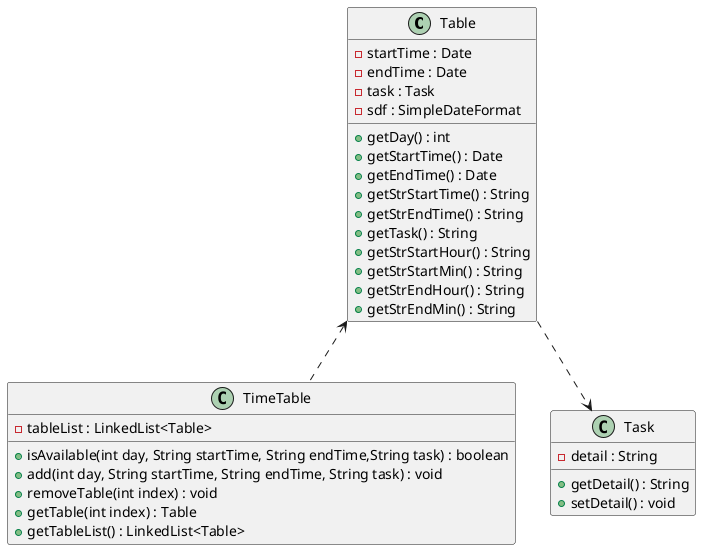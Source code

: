 @startuml
'https://plantuml.com/class-diagram

Table <.. TimeTable
Table ..> Task

class Table{
- startTime : Date
- endTime : Date
- task : Task
- sdf : SimpleDateFormat
+ getDay() : int
+ getStartTime() : Date
+ getEndTime() : Date
+ getStrStartTime() : String
+ getStrEndTime() : String
+ getTask() : String
+ getStrStartHour() : String
+ getStrStartMin() : String
+ getStrEndHour() : String
+ getStrEndMin() : String
}

class TimeTable{
    - tableList : LinkedList<Table>
    + isAvailable(int day, String startTime, String endTime,String task) : boolean
    + add(int day, String startTime, String endTime, String task) : void
    + removeTable(int index) : void
    + getTable(int index) : Table
    + getTableList() : LinkedList<Table>
}

class Task{
    - detail : String
    + getDetail() : String
    + setDetail() : void
}
@enduml